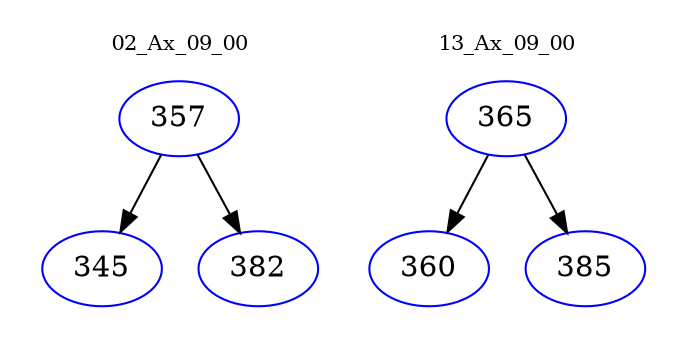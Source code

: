 digraph{
subgraph cluster_0 {
color = white
label = "02_Ax_09_00";
fontsize=10;
T0_357 [label="357", color="blue"]
T0_357 -> T0_345 [color="black"]
T0_345 [label="345", color="blue"]
T0_357 -> T0_382 [color="black"]
T0_382 [label="382", color="blue"]
}
subgraph cluster_1 {
color = white
label = "13_Ax_09_00";
fontsize=10;
T1_365 [label="365", color="blue"]
T1_365 -> T1_360 [color="black"]
T1_360 [label="360", color="blue"]
T1_365 -> T1_385 [color="black"]
T1_385 [label="385", color="blue"]
}
}
